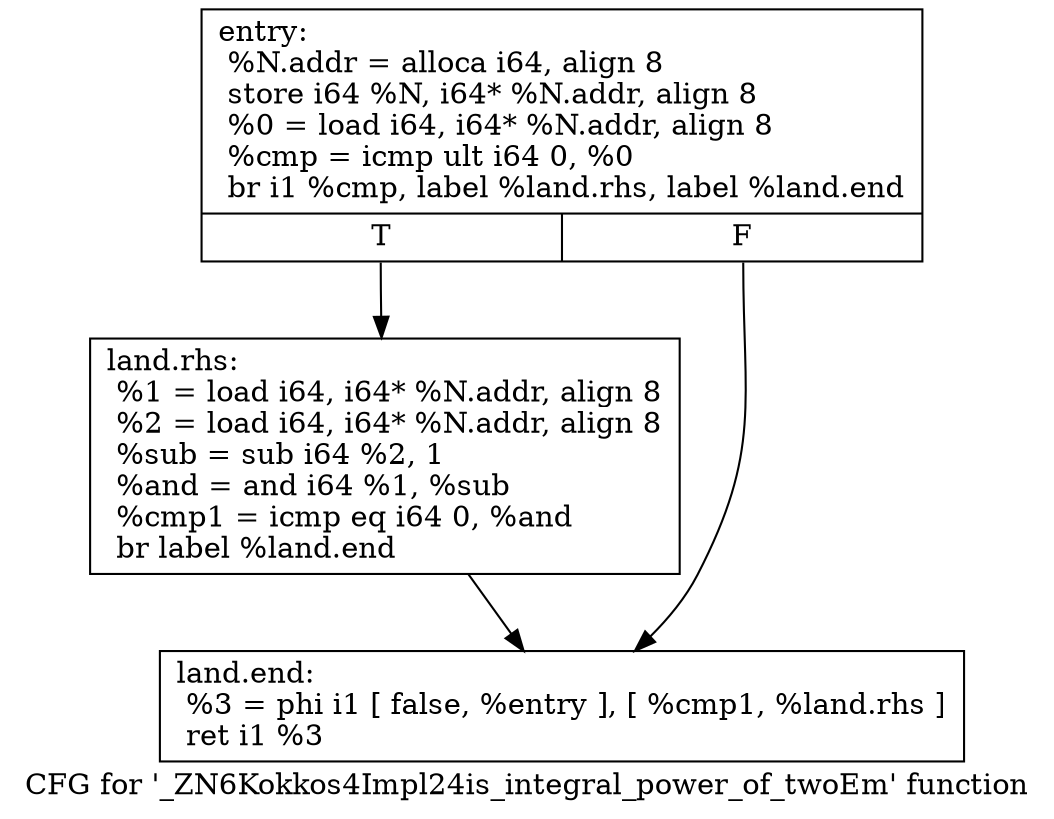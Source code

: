 digraph "CFG for '_ZN6Kokkos4Impl24is_integral_power_of_twoEm' function" {
	label="CFG for '_ZN6Kokkos4Impl24is_integral_power_of_twoEm' function";

	Node0x57d5cd0 [shape=record,label="{entry:\l  %N.addr = alloca i64, align 8\l  store i64 %N, i64* %N.addr, align 8\l  %0 = load i64, i64* %N.addr, align 8\l  %cmp = icmp ult i64 0, %0\l  br i1 %cmp, label %land.rhs, label %land.end\l|{<s0>T|<s1>F}}"];
	Node0x57d5cd0:s0 -> Node0x57d7c80;
	Node0x57d5cd0:s1 -> Node0x57d7d30;
	Node0x57d7c80 [shape=record,label="{land.rhs:                                         \l  %1 = load i64, i64* %N.addr, align 8\l  %2 = load i64, i64* %N.addr, align 8\l  %sub = sub i64 %2, 1\l  %and = and i64 %1, %sub\l  %cmp1 = icmp eq i64 0, %and\l  br label %land.end\l}"];
	Node0x57d7c80 -> Node0x57d7d30;
	Node0x57d7d30 [shape=record,label="{land.end:                                         \l  %3 = phi i1 [ false, %entry ], [ %cmp1, %land.rhs ]\l  ret i1 %3\l}"];
}
